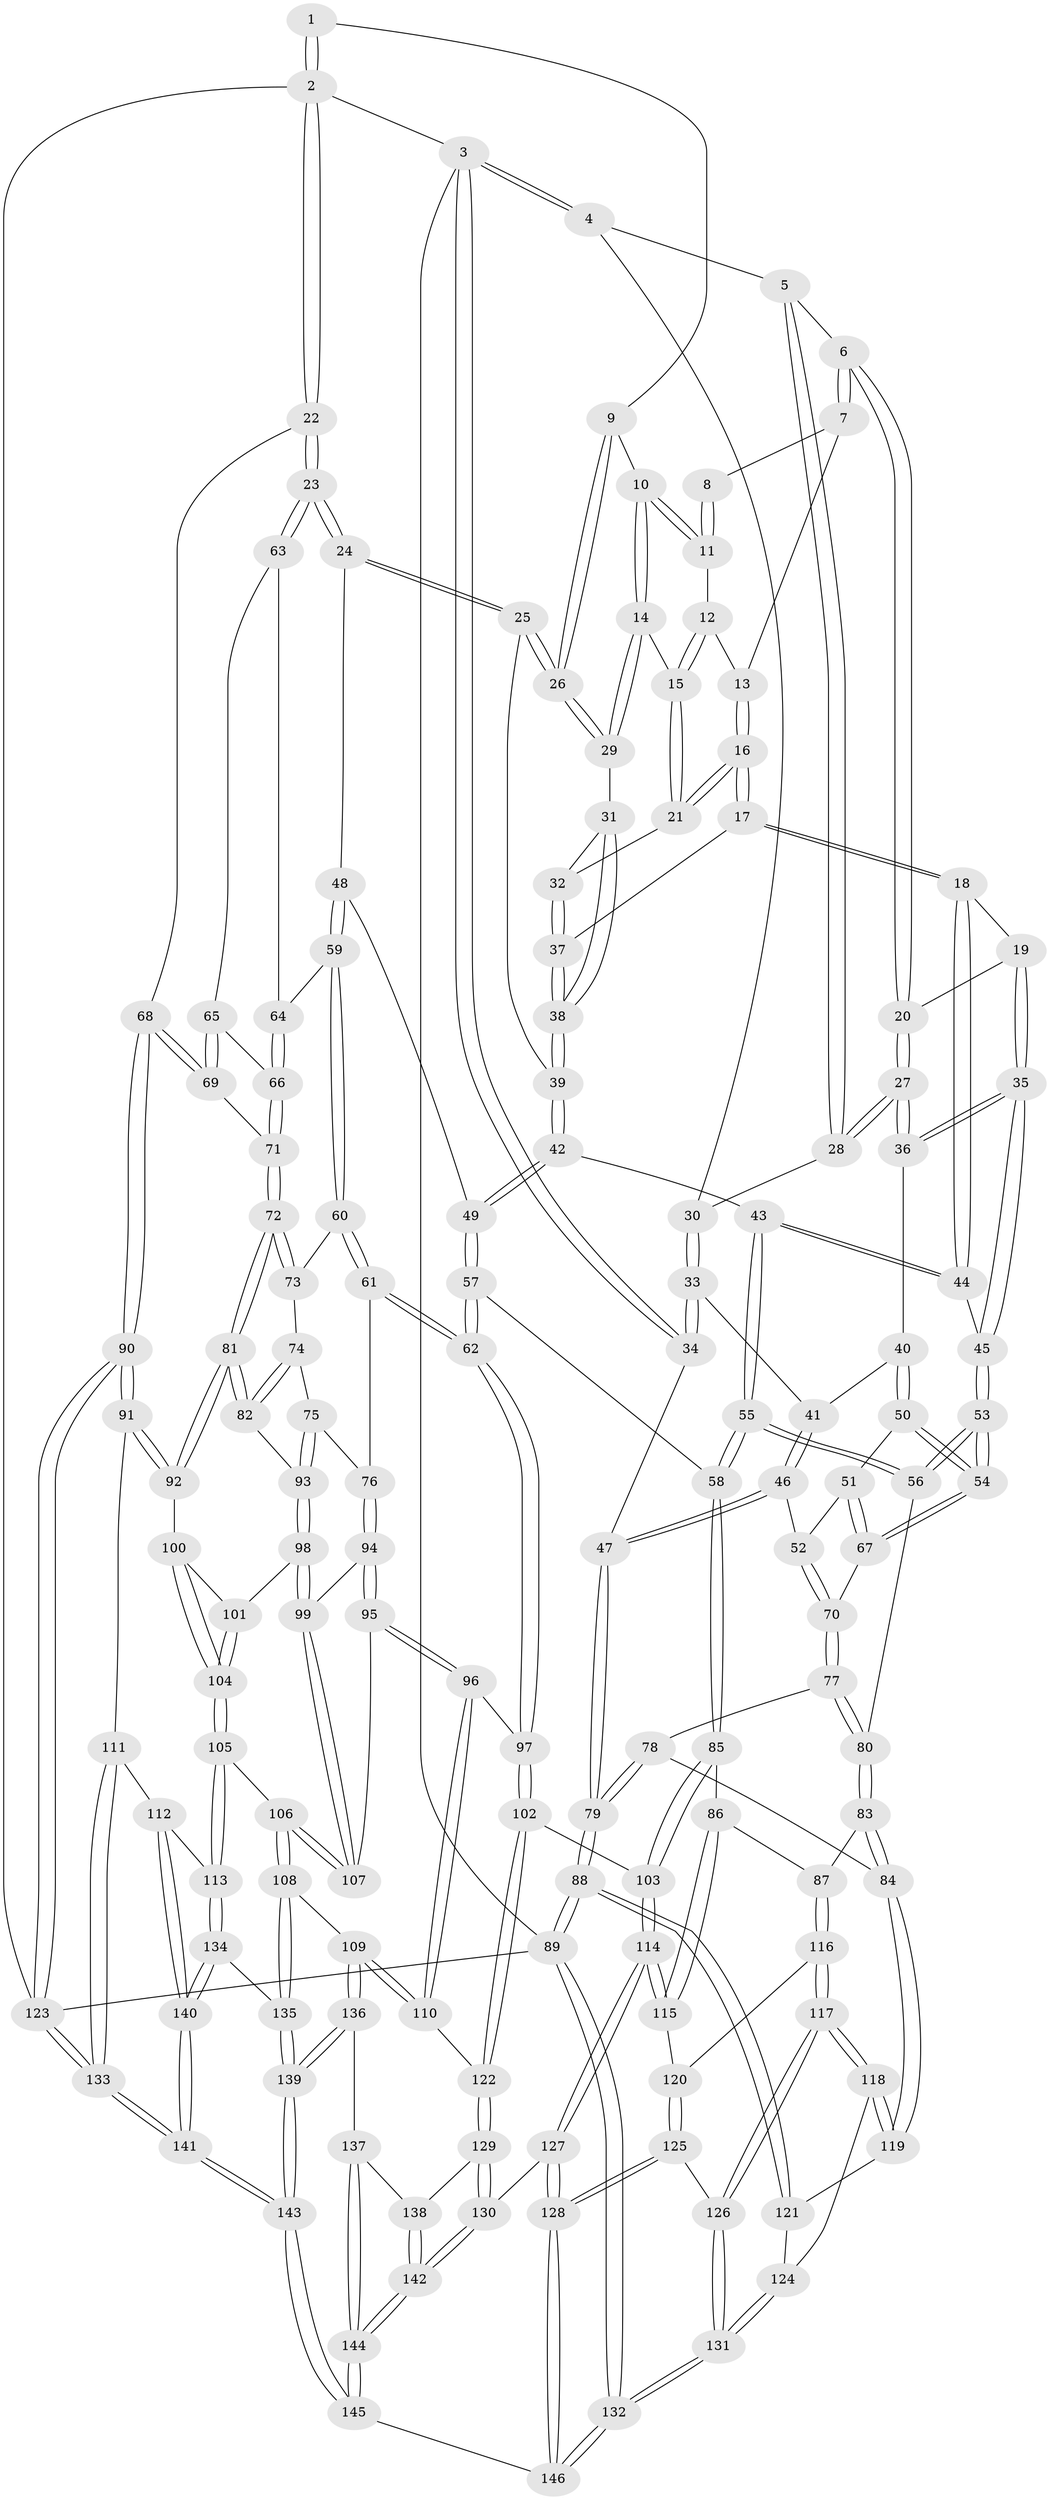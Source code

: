 // Generated by graph-tools (version 1.1) at 2025/27/03/09/25 03:27:10]
// undirected, 146 vertices, 362 edges
graph export_dot {
graph [start="1"]
  node [color=gray90,style=filled];
  1 [pos="+0.7851573787138386+0"];
  2 [pos="+1+0"];
  3 [pos="+0+0"];
  4 [pos="+0+0"];
  5 [pos="+0.23776679557389568+0"];
  6 [pos="+0.39472041752535547+0"];
  7 [pos="+0.4494125993999837+0"];
  8 [pos="+0.6038975410343177+0"];
  9 [pos="+0.7848085806741988+0"];
  10 [pos="+0.656566820010725+0.04577535841620367"];
  11 [pos="+0.6412108482654271+0.020925788705604124"];
  12 [pos="+0.5955808242104158+0.0419408457219366"];
  13 [pos="+0.5816635704126811+0.046465276510384776"];
  14 [pos="+0.6640610708620918+0.08492919844448153"];
  15 [pos="+0.6310567686701876+0.09816591293685752"];
  16 [pos="+0.5499587672817419+0.13114383950364483"];
  17 [pos="+0.5241754307533881+0.14594865945490362"];
  18 [pos="+0.48755870801016715+0.15352340645643706"];
  19 [pos="+0.42047378906696314+0.04835339338239129"];
  20 [pos="+0.4104491003332168+0"];
  21 [pos="+0.5690517249463342+0.12667825384016765"];
  22 [pos="+1+0.16992150762258146"];
  23 [pos="+1+0.19482002406529253"];
  24 [pos="+0.9739412798206387+0.20112020462447722"];
  25 [pos="+0.8725938682737254+0.15354678704166388"];
  26 [pos="+0.806618517825614+0.09825502843553226"];
  27 [pos="+0.1896270135792476+0.1393761944236047"];
  28 [pos="+0.1795859213789624+0.1186696194910991"];
  29 [pos="+0.7121292185181869+0.11393164636587472"];
  30 [pos="+0.11798378653643683+0.10542055092122982"];
  31 [pos="+0.6874721061535778+0.1636161610019811"];
  32 [pos="+0.634036353332723+0.15622117643201294"];
  33 [pos="+0+0.10574149517245247"];
  34 [pos="+0+0.01142985718203437"];
  35 [pos="+0.21687987710759732+0.22214424901823562"];
  36 [pos="+0.21593549689294184+0.22178562991034198"];
  37 [pos="+0.6358644751454583+0.21436457470000833"];
  38 [pos="+0.6732725325640538+0.24277877499658032"];
  39 [pos="+0.6778680490720014+0.2577394549752694"];
  40 [pos="+0.18641878267523787+0.23698166209633953"];
  41 [pos="+0.11811619808599662+0.24511873848673393"];
  42 [pos="+0.6714589116372043+0.30329765659142804"];
  43 [pos="+0.5634304720687187+0.3394933301272636"];
  44 [pos="+0.479463921638197+0.18524959677054803"];
  45 [pos="+0.3117690980521626+0.30278526590761456"];
  46 [pos="+0+0.3932241477426931"];
  47 [pos="+0+0.40544566309580476"];
  48 [pos="+0.7731070684583009+0.3753802319345642"];
  49 [pos="+0.7724444756567292+0.37511066665818416"];
  50 [pos="+0.1340736041942175+0.3777395393136028"];
  51 [pos="+0.06717553206904117+0.42518073720835137"];
  52 [pos="+0.0613765041930284+0.42710069651772553"];
  53 [pos="+0.3509005250472433+0.466623481662559"];
  54 [pos="+0.3099292551210079+0.461021732990353"];
  55 [pos="+0.4768179127923408+0.5084389658850276"];
  56 [pos="+0.35945828496299226+0.4783063342558252"];
  57 [pos="+0.5014969637784727+0.527336922654462"];
  58 [pos="+0.4778883798054758+0.5096304976729559"];
  59 [pos="+0.7874967154360482+0.42765310501771187"];
  60 [pos="+0.7831073732733256+0.4503698782354419"];
  61 [pos="+0.5684050391959911+0.5576227179768405"];
  62 [pos="+0.5124809824982804+0.5383980832307207"];
  63 [pos="+0.952602390357857+0.4411998896273158"];
  64 [pos="+0.8658588152434352+0.443737031271492"];
  65 [pos="+0.9507323874315847+0.4605916578804274"];
  66 [pos="+0.9150727507157855+0.5654616262945829"];
  67 [pos="+0.2123925728940978+0.4668734995418694"];
  68 [pos="+1+0.5699692474965463"];
  69 [pos="+1+0.5693951095808412"];
  70 [pos="+0.10710459477490097+0.5217351904005295"];
  71 [pos="+0.9103636493511968+0.5910171847859272"];
  72 [pos="+0.8790452115130523+0.6176787103471287"];
  73 [pos="+0.7866598146209623+0.46808228599296875"];
  74 [pos="+0.728250528541576+0.5697462669621652"];
  75 [pos="+0.6332449893041839+0.5956394428945286"];
  76 [pos="+0.6237053051641921+0.5943608456667078"];
  77 [pos="+0.10974740290322185+0.5622197979092337"];
  78 [pos="+0.09957557745240533+0.5810491913807795"];
  79 [pos="+0+0.6690324094337012"];
  80 [pos="+0.31057034194633193+0.5374955617076252"];
  81 [pos="+0.8789376720496298+0.6179681973862897"];
  82 [pos="+0.8243448120915161+0.6243110255420911"];
  83 [pos="+0.24630633386654577+0.6813551765586562"];
  84 [pos="+0.18236126896223395+0.6961546047419447"];
  85 [pos="+0.37749035003707765+0.7292570732503952"];
  86 [pos="+0.3501404448015121+0.7293647318316404"];
  87 [pos="+0.24735886071726365+0.6825931575958025"];
  88 [pos="+0+0.7231266245569453"];
  89 [pos="+0+1"];
  90 [pos="+1+0.8030402528258951"];
  91 [pos="+0.958885694613787+0.7578710729275235"];
  92 [pos="+0.893976597749342+0.6722732011096918"];
  93 [pos="+0.7464989387707661+0.6667158563440158"];
  94 [pos="+0.6406538174554364+0.6703751515849258"];
  95 [pos="+0.641987172923605+0.7172155635485963"];
  96 [pos="+0.621667820696868+0.754981056638252"];
  97 [pos="+0.5138083205081199+0.6963352333909767"];
  98 [pos="+0.7401259943445745+0.7023612100416785"];
  99 [pos="+0.730573317216959+0.712983438728356"];
  100 [pos="+0.8187454497366092+0.7287902926863241"];
  101 [pos="+0.7658451676085286+0.7173690123748308"];
  102 [pos="+0.48083774926740225+0.7815643441435917"];
  103 [pos="+0.44723892996776565+0.7949415680712282"];
  104 [pos="+0.7845025700652545+0.8094755285336263"];
  105 [pos="+0.7803889151790341+0.8240581754690653"];
  106 [pos="+0.7222259974072083+0.8139198361804545"];
  107 [pos="+0.7186870615000321+0.7351201901861032"];
  108 [pos="+0.658961076104612+0.840816870962549"];
  109 [pos="+0.6582778625946047+0.8406800369413744"];
  110 [pos="+0.6289147100502674+0.8208312191168948"];
  111 [pos="+0.9123219323092145+0.8112747907052554"];
  112 [pos="+0.8405292251634487+0.851662715650473"];
  113 [pos="+0.7842936382425808+0.8271388281003845"];
  114 [pos="+0.42977947861448085+0.8225903579774545"];
  115 [pos="+0.32939894034982176+0.8059360150257262"];
  116 [pos="+0.2631585933031413+0.7571215612924457"];
  117 [pos="+0.21622613369963847+0.8625954118460536"];
  118 [pos="+0.19892524176438442+0.8470762694176373"];
  119 [pos="+0.16177323970082277+0.7168988823147839"];
  120 [pos="+0.3100867198674543+0.8165544517195263"];
  121 [pos="+0.08006853766116194+0.7503383133735066"];
  122 [pos="+0.5507640962492503+0.8280338334861767"];
  123 [pos="+1+1"];
  124 [pos="+0.115342967151858+0.8418465893196161"];
  125 [pos="+0.28168955907628246+0.910098262232489"];
  126 [pos="+0.23123003086331215+0.890067017210483"];
  127 [pos="+0.42214806546060146+0.8560979055339257"];
  128 [pos="+0.30346284517966654+0.9341777587791823"];
  129 [pos="+0.5316608764668806+0.9025493438110329"];
  130 [pos="+0.47259081171422657+0.9262060019528419"];
  131 [pos="+0.048733911024704035+0.9965542987970829"];
  132 [pos="+0+1"];
  133 [pos="+1+1"];
  134 [pos="+0.7416232877516106+0.9371068023945744"];
  135 [pos="+0.6942153192410823+0.9277959287927455"];
  136 [pos="+0.5866332577711532+0.9445340972882862"];
  137 [pos="+0.5851819455938544+0.9443955149957989"];
  138 [pos="+0.5597004235200957+0.9264352887423719"];
  139 [pos="+0.648269107865418+1"];
  140 [pos="+0.8506496763421978+1"];
  141 [pos="+0.9962033758460549+1"];
  142 [pos="+0.45327986595936176+1"];
  143 [pos="+0.6809278162978376+1"];
  144 [pos="+0.4417235000998485+1"];
  145 [pos="+0.37290542757448564+1"];
  146 [pos="+0.3651421443021075+1"];
  1 -- 2;
  1 -- 2;
  1 -- 9;
  2 -- 3;
  2 -- 22;
  2 -- 22;
  2 -- 123;
  3 -- 4;
  3 -- 4;
  3 -- 34;
  3 -- 34;
  3 -- 89;
  4 -- 5;
  4 -- 30;
  5 -- 6;
  5 -- 28;
  5 -- 28;
  6 -- 7;
  6 -- 7;
  6 -- 20;
  6 -- 20;
  7 -- 8;
  7 -- 13;
  8 -- 11;
  8 -- 11;
  9 -- 10;
  9 -- 26;
  9 -- 26;
  10 -- 11;
  10 -- 11;
  10 -- 14;
  10 -- 14;
  11 -- 12;
  12 -- 13;
  12 -- 15;
  12 -- 15;
  13 -- 16;
  13 -- 16;
  14 -- 15;
  14 -- 29;
  14 -- 29;
  15 -- 21;
  15 -- 21;
  16 -- 17;
  16 -- 17;
  16 -- 21;
  16 -- 21;
  17 -- 18;
  17 -- 18;
  17 -- 37;
  18 -- 19;
  18 -- 44;
  18 -- 44;
  19 -- 20;
  19 -- 35;
  19 -- 35;
  20 -- 27;
  20 -- 27;
  21 -- 32;
  22 -- 23;
  22 -- 23;
  22 -- 68;
  23 -- 24;
  23 -- 24;
  23 -- 63;
  23 -- 63;
  24 -- 25;
  24 -- 25;
  24 -- 48;
  25 -- 26;
  25 -- 26;
  25 -- 39;
  26 -- 29;
  26 -- 29;
  27 -- 28;
  27 -- 28;
  27 -- 36;
  27 -- 36;
  28 -- 30;
  29 -- 31;
  30 -- 33;
  30 -- 33;
  31 -- 32;
  31 -- 38;
  31 -- 38;
  32 -- 37;
  32 -- 37;
  33 -- 34;
  33 -- 34;
  33 -- 41;
  34 -- 47;
  35 -- 36;
  35 -- 36;
  35 -- 45;
  35 -- 45;
  36 -- 40;
  37 -- 38;
  37 -- 38;
  38 -- 39;
  38 -- 39;
  39 -- 42;
  39 -- 42;
  40 -- 41;
  40 -- 50;
  40 -- 50;
  41 -- 46;
  41 -- 46;
  42 -- 43;
  42 -- 49;
  42 -- 49;
  43 -- 44;
  43 -- 44;
  43 -- 55;
  43 -- 55;
  44 -- 45;
  45 -- 53;
  45 -- 53;
  46 -- 47;
  46 -- 47;
  46 -- 52;
  47 -- 79;
  47 -- 79;
  48 -- 49;
  48 -- 59;
  48 -- 59;
  49 -- 57;
  49 -- 57;
  50 -- 51;
  50 -- 54;
  50 -- 54;
  51 -- 52;
  51 -- 67;
  51 -- 67;
  52 -- 70;
  52 -- 70;
  53 -- 54;
  53 -- 54;
  53 -- 56;
  53 -- 56;
  54 -- 67;
  54 -- 67;
  55 -- 56;
  55 -- 56;
  55 -- 58;
  55 -- 58;
  56 -- 80;
  57 -- 58;
  57 -- 62;
  57 -- 62;
  58 -- 85;
  58 -- 85;
  59 -- 60;
  59 -- 60;
  59 -- 64;
  60 -- 61;
  60 -- 61;
  60 -- 73;
  61 -- 62;
  61 -- 62;
  61 -- 76;
  62 -- 97;
  62 -- 97;
  63 -- 64;
  63 -- 65;
  64 -- 66;
  64 -- 66;
  65 -- 66;
  65 -- 69;
  65 -- 69;
  66 -- 71;
  66 -- 71;
  67 -- 70;
  68 -- 69;
  68 -- 69;
  68 -- 90;
  68 -- 90;
  69 -- 71;
  70 -- 77;
  70 -- 77;
  71 -- 72;
  71 -- 72;
  72 -- 73;
  72 -- 73;
  72 -- 81;
  72 -- 81;
  73 -- 74;
  74 -- 75;
  74 -- 82;
  74 -- 82;
  75 -- 76;
  75 -- 93;
  75 -- 93;
  76 -- 94;
  76 -- 94;
  77 -- 78;
  77 -- 80;
  77 -- 80;
  78 -- 79;
  78 -- 79;
  78 -- 84;
  79 -- 88;
  79 -- 88;
  80 -- 83;
  80 -- 83;
  81 -- 82;
  81 -- 82;
  81 -- 92;
  81 -- 92;
  82 -- 93;
  83 -- 84;
  83 -- 84;
  83 -- 87;
  84 -- 119;
  84 -- 119;
  85 -- 86;
  85 -- 103;
  85 -- 103;
  86 -- 87;
  86 -- 115;
  86 -- 115;
  87 -- 116;
  87 -- 116;
  88 -- 89;
  88 -- 89;
  88 -- 121;
  88 -- 121;
  89 -- 132;
  89 -- 132;
  89 -- 123;
  90 -- 91;
  90 -- 91;
  90 -- 123;
  90 -- 123;
  91 -- 92;
  91 -- 92;
  91 -- 111;
  92 -- 100;
  93 -- 98;
  93 -- 98;
  94 -- 95;
  94 -- 95;
  94 -- 99;
  95 -- 96;
  95 -- 96;
  95 -- 107;
  96 -- 97;
  96 -- 110;
  96 -- 110;
  97 -- 102;
  97 -- 102;
  98 -- 99;
  98 -- 99;
  98 -- 101;
  99 -- 107;
  99 -- 107;
  100 -- 101;
  100 -- 104;
  100 -- 104;
  101 -- 104;
  101 -- 104;
  102 -- 103;
  102 -- 122;
  102 -- 122;
  103 -- 114;
  103 -- 114;
  104 -- 105;
  104 -- 105;
  105 -- 106;
  105 -- 113;
  105 -- 113;
  106 -- 107;
  106 -- 107;
  106 -- 108;
  106 -- 108;
  108 -- 109;
  108 -- 135;
  108 -- 135;
  109 -- 110;
  109 -- 110;
  109 -- 136;
  109 -- 136;
  110 -- 122;
  111 -- 112;
  111 -- 133;
  111 -- 133;
  112 -- 113;
  112 -- 140;
  112 -- 140;
  113 -- 134;
  113 -- 134;
  114 -- 115;
  114 -- 115;
  114 -- 127;
  114 -- 127;
  115 -- 120;
  116 -- 117;
  116 -- 117;
  116 -- 120;
  117 -- 118;
  117 -- 118;
  117 -- 126;
  117 -- 126;
  118 -- 119;
  118 -- 119;
  118 -- 124;
  119 -- 121;
  120 -- 125;
  120 -- 125;
  121 -- 124;
  122 -- 129;
  122 -- 129;
  123 -- 133;
  123 -- 133;
  124 -- 131;
  124 -- 131;
  125 -- 126;
  125 -- 128;
  125 -- 128;
  126 -- 131;
  126 -- 131;
  127 -- 128;
  127 -- 128;
  127 -- 130;
  128 -- 146;
  128 -- 146;
  129 -- 130;
  129 -- 130;
  129 -- 138;
  130 -- 142;
  130 -- 142;
  131 -- 132;
  131 -- 132;
  132 -- 146;
  132 -- 146;
  133 -- 141;
  133 -- 141;
  134 -- 135;
  134 -- 140;
  134 -- 140;
  135 -- 139;
  135 -- 139;
  136 -- 137;
  136 -- 139;
  136 -- 139;
  137 -- 138;
  137 -- 144;
  137 -- 144;
  138 -- 142;
  138 -- 142;
  139 -- 143;
  139 -- 143;
  140 -- 141;
  140 -- 141;
  141 -- 143;
  141 -- 143;
  142 -- 144;
  142 -- 144;
  143 -- 145;
  143 -- 145;
  144 -- 145;
  144 -- 145;
  145 -- 146;
}
